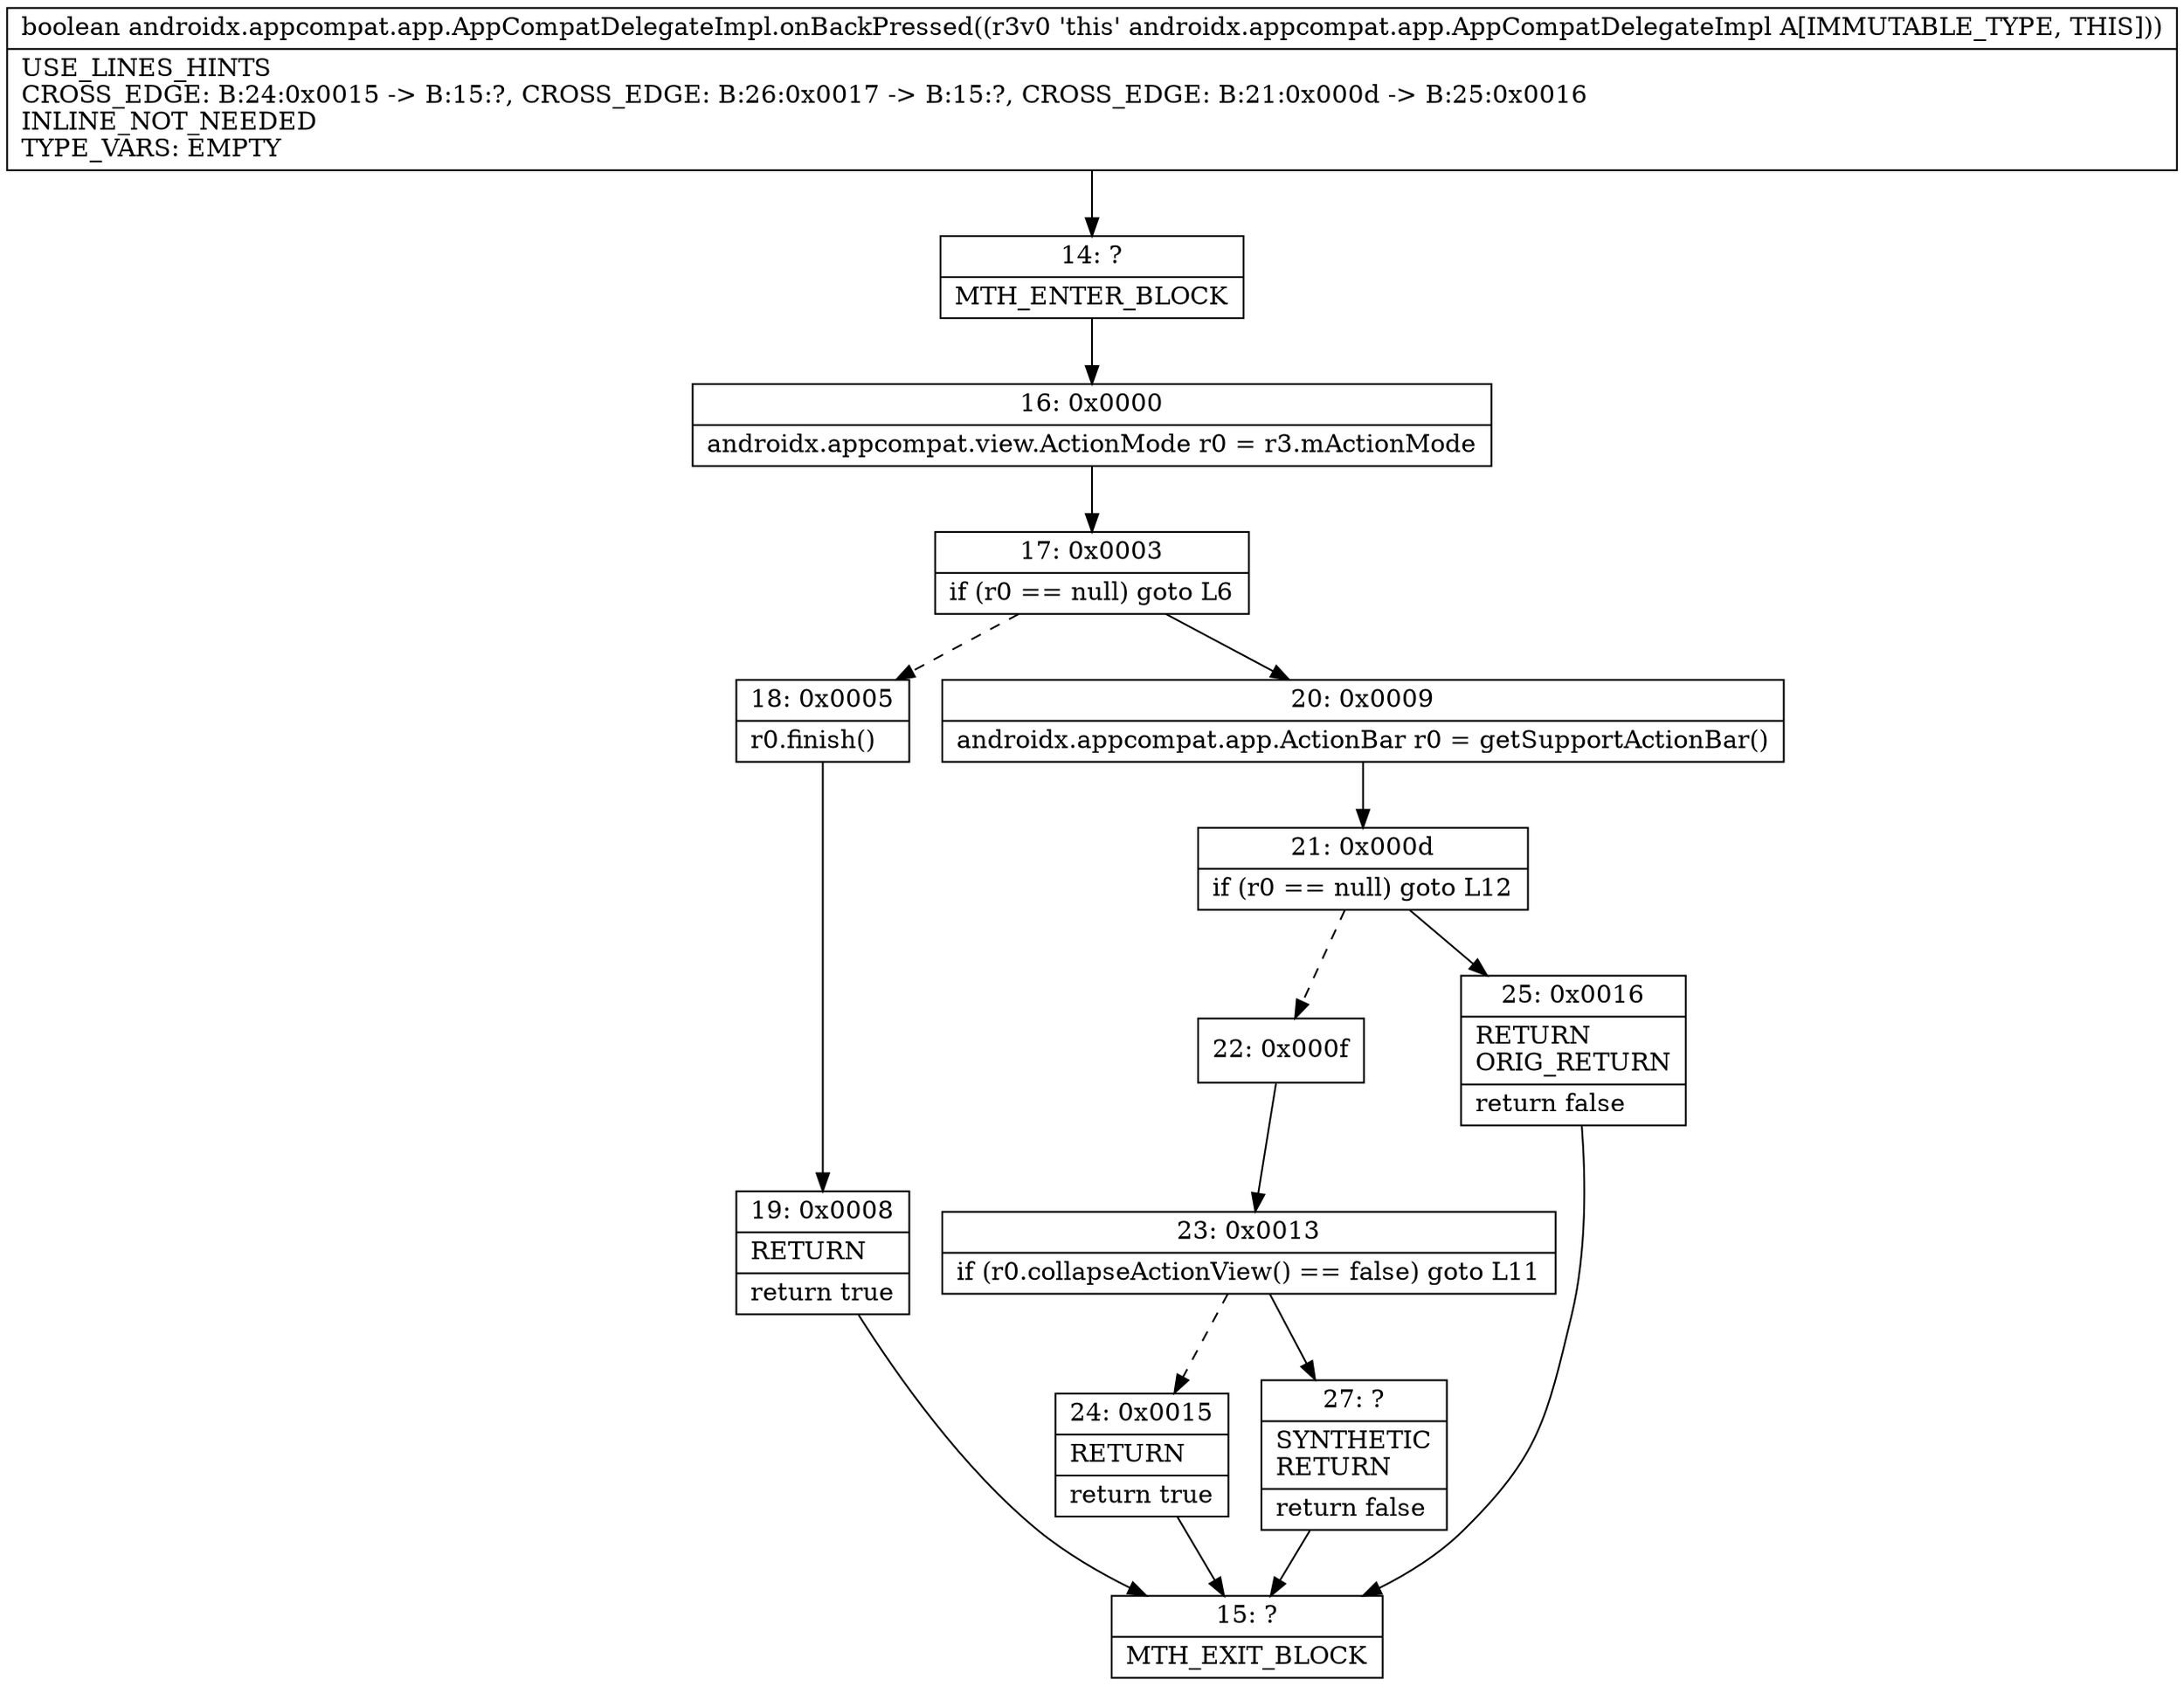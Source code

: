 digraph "CFG forandroidx.appcompat.app.AppCompatDelegateImpl.onBackPressed()Z" {
Node_14 [shape=record,label="{14\:\ ?|MTH_ENTER_BLOCK\l}"];
Node_16 [shape=record,label="{16\:\ 0x0000|androidx.appcompat.view.ActionMode r0 = r3.mActionMode\l}"];
Node_17 [shape=record,label="{17\:\ 0x0003|if (r0 == null) goto L6\l}"];
Node_18 [shape=record,label="{18\:\ 0x0005|r0.finish()\l}"];
Node_19 [shape=record,label="{19\:\ 0x0008|RETURN\l|return true\l}"];
Node_15 [shape=record,label="{15\:\ ?|MTH_EXIT_BLOCK\l}"];
Node_20 [shape=record,label="{20\:\ 0x0009|androidx.appcompat.app.ActionBar r0 = getSupportActionBar()\l}"];
Node_21 [shape=record,label="{21\:\ 0x000d|if (r0 == null) goto L12\l}"];
Node_22 [shape=record,label="{22\:\ 0x000f}"];
Node_23 [shape=record,label="{23\:\ 0x0013|if (r0.collapseActionView() == false) goto L11\l}"];
Node_24 [shape=record,label="{24\:\ 0x0015|RETURN\l|return true\l}"];
Node_27 [shape=record,label="{27\:\ ?|SYNTHETIC\lRETURN\l|return false\l}"];
Node_25 [shape=record,label="{25\:\ 0x0016|RETURN\lORIG_RETURN\l|return false\l}"];
MethodNode[shape=record,label="{boolean androidx.appcompat.app.AppCompatDelegateImpl.onBackPressed((r3v0 'this' androidx.appcompat.app.AppCompatDelegateImpl A[IMMUTABLE_TYPE, THIS]))  | USE_LINES_HINTS\lCROSS_EDGE: B:24:0x0015 \-\> B:15:?, CROSS_EDGE: B:26:0x0017 \-\> B:15:?, CROSS_EDGE: B:21:0x000d \-\> B:25:0x0016\lINLINE_NOT_NEEDED\lTYPE_VARS: EMPTY\l}"];
MethodNode -> Node_14;Node_14 -> Node_16;
Node_16 -> Node_17;
Node_17 -> Node_18[style=dashed];
Node_17 -> Node_20;
Node_18 -> Node_19;
Node_19 -> Node_15;
Node_20 -> Node_21;
Node_21 -> Node_22[style=dashed];
Node_21 -> Node_25;
Node_22 -> Node_23;
Node_23 -> Node_24[style=dashed];
Node_23 -> Node_27;
Node_24 -> Node_15;
Node_27 -> Node_15;
Node_25 -> Node_15;
}

